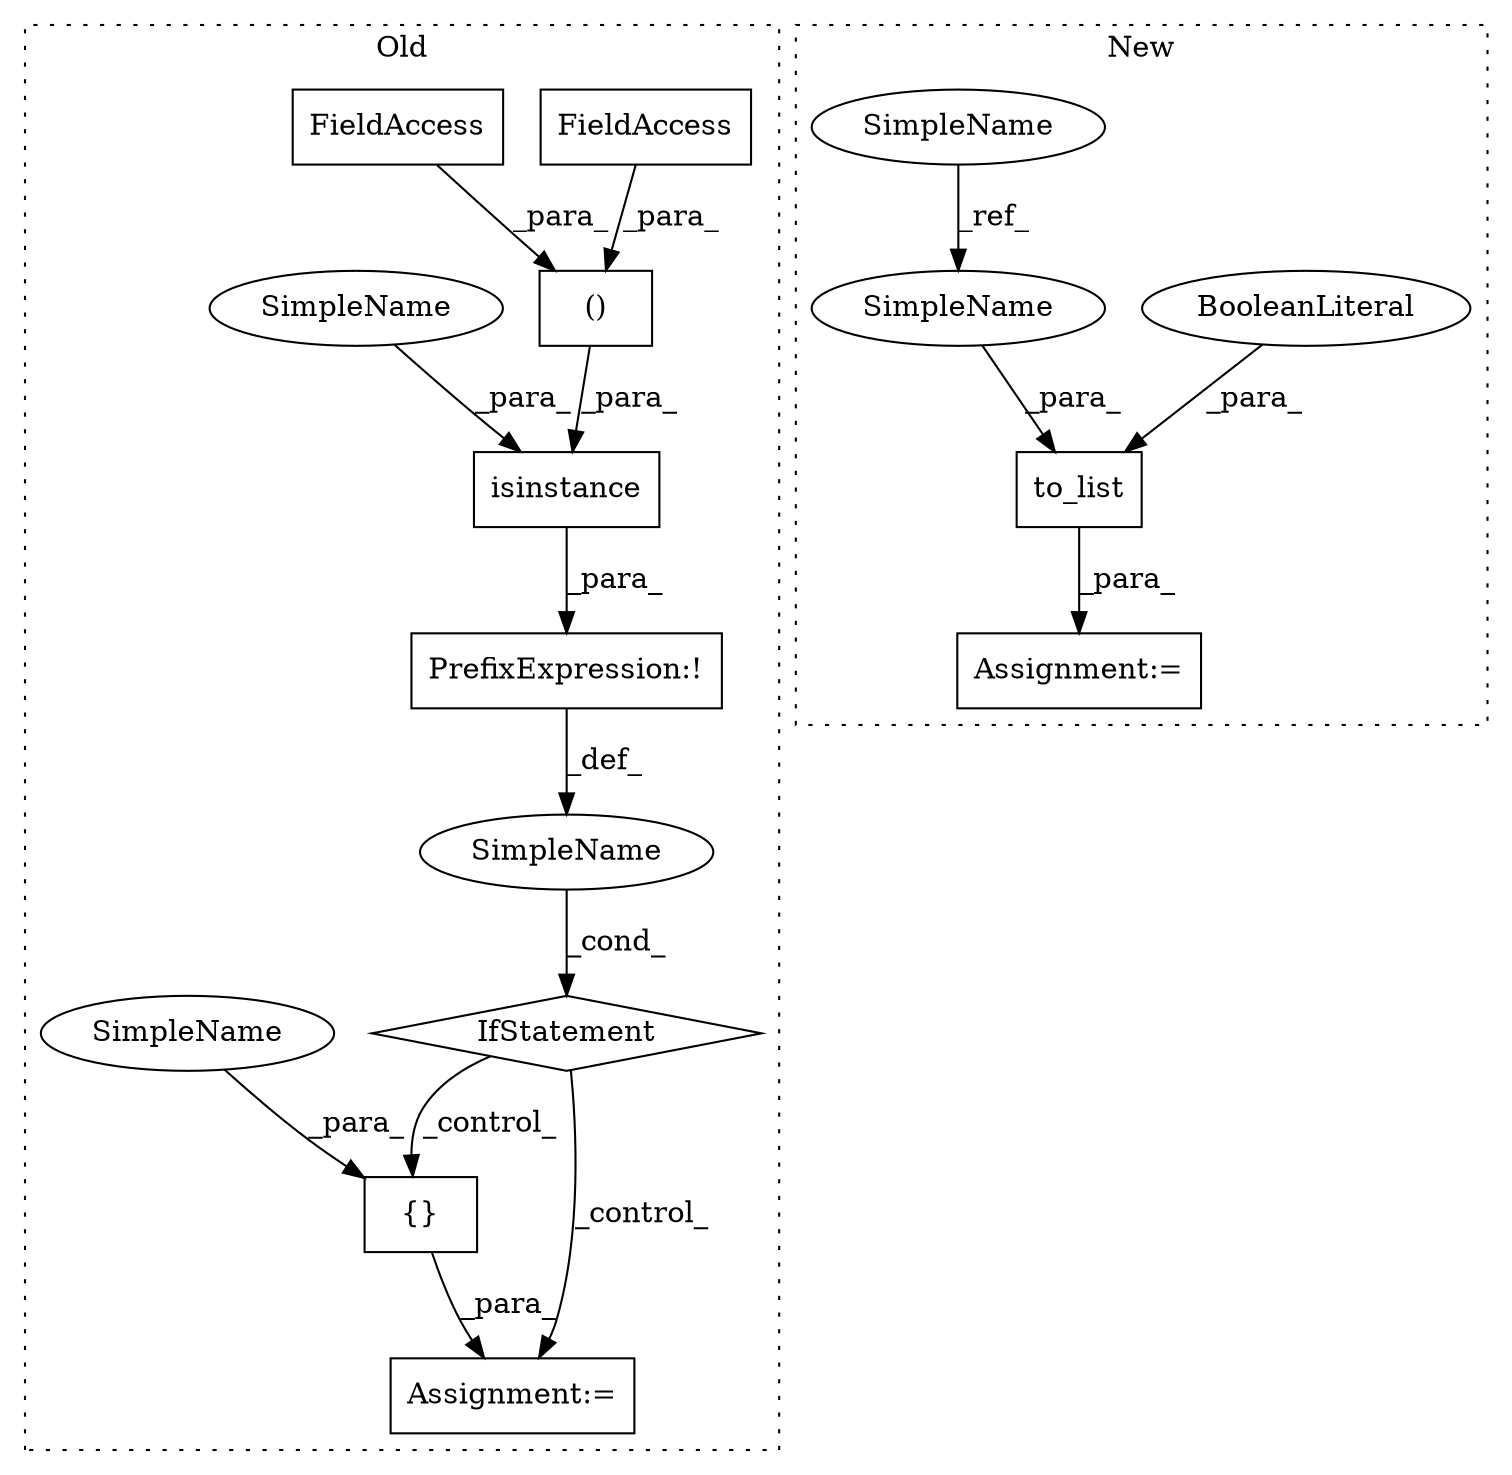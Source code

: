 digraph G {
subgraph cluster0 {
1 [label="()" a="106" s="10730" l="22" shape="box"];
3 [label="{}" a="4" s="10787,10801" l="1,1" shape="box"];
5 [label="isinstance" a="32" s="10700,10752" l="11,2" shape="box"];
7 [label="FieldAccess" a="22" s="10730" l="4" shape="box"];
8 [label="SimpleName" a="42" s="" l="" shape="ellipse"];
9 [label="IfStatement" a="25" s="10695,10754" l="4,2" shape="diamond"];
10 [label="FieldAccess" a="22" s="10747" l="5" shape="box"];
11 [label="PrefixExpression:!" a="38" s="10699" l="1" shape="box"];
13 [label="Assignment:=" a="7" s="10777" l="1" shape="box"];
15 [label="SimpleName" a="42" s="10711" l="13" shape="ellipse"];
16 [label="SimpleName" a="42" s="10788" l="13" shape="ellipse"];
label = "Old";
style="dotted";
}
subgraph cluster1 {
2 [label="to_list" a="32" s="10707,10733" l="8,1" shape="box"];
4 [label="BooleanLiteral" a="9" s="10729" l="4" shape="ellipse"];
6 [label="SimpleName" a="42" s="10305" l="13" shape="ellipse"];
12 [label="Assignment:=" a="7" s="10706" l="1" shape="box"];
14 [label="SimpleName" a="42" s="10715" l="13" shape="ellipse"];
label = "New";
style="dotted";
}
1 -> 5 [label="_para_"];
2 -> 12 [label="_para_"];
3 -> 13 [label="_para_"];
4 -> 2 [label="_para_"];
5 -> 11 [label="_para_"];
6 -> 14 [label="_ref_"];
7 -> 1 [label="_para_"];
8 -> 9 [label="_cond_"];
9 -> 3 [label="_control_"];
9 -> 13 [label="_control_"];
10 -> 1 [label="_para_"];
11 -> 8 [label="_def_"];
14 -> 2 [label="_para_"];
15 -> 5 [label="_para_"];
16 -> 3 [label="_para_"];
}